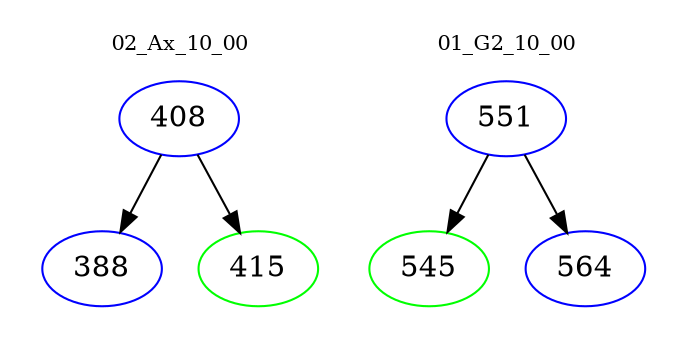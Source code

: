 digraph{
subgraph cluster_0 {
color = white
label = "02_Ax_10_00";
fontsize=10;
T0_408 [label="408", color="blue"]
T0_408 -> T0_388 [color="black"]
T0_388 [label="388", color="blue"]
T0_408 -> T0_415 [color="black"]
T0_415 [label="415", color="green"]
}
subgraph cluster_1 {
color = white
label = "01_G2_10_00";
fontsize=10;
T1_551 [label="551", color="blue"]
T1_551 -> T1_545 [color="black"]
T1_545 [label="545", color="green"]
T1_551 -> T1_564 [color="black"]
T1_564 [label="564", color="blue"]
}
}
